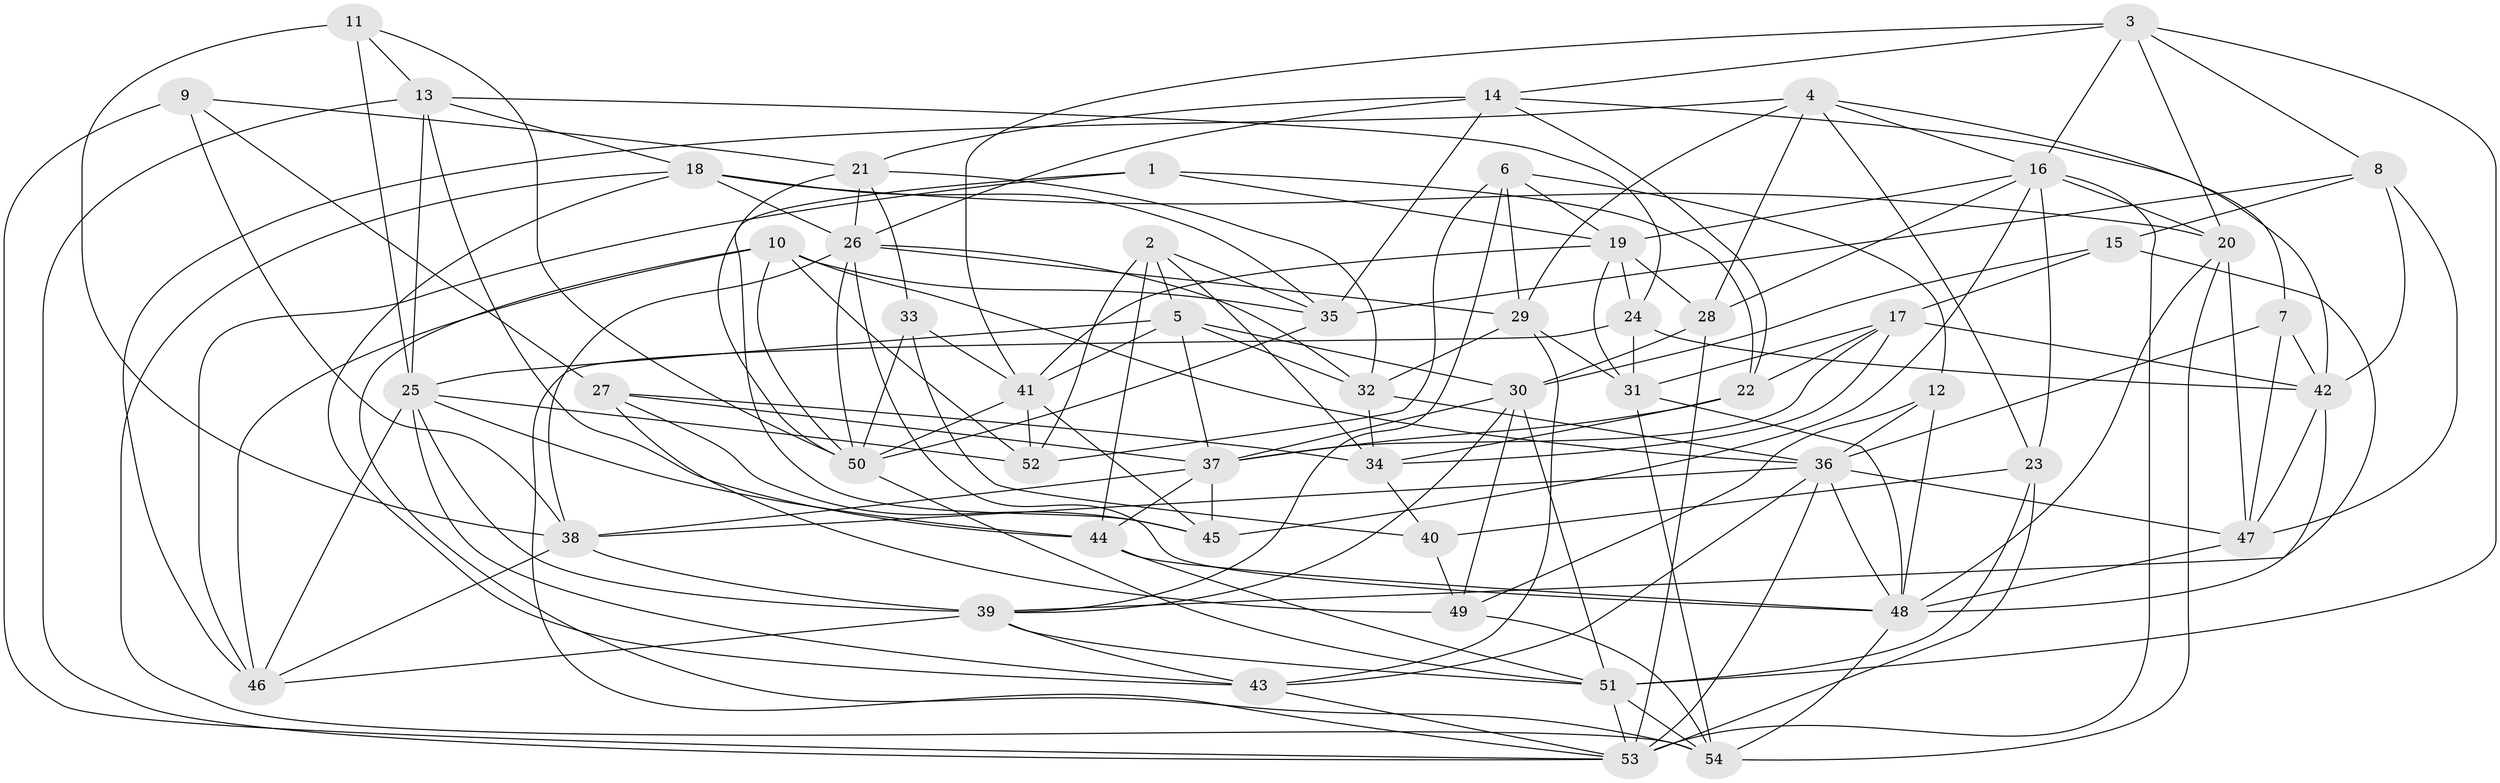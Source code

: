 // original degree distribution, {4: 1.0}
// Generated by graph-tools (version 1.1) at 2025/38/03/04/25 23:38:09]
// undirected, 54 vertices, 163 edges
graph export_dot {
  node [color=gray90,style=filled];
  1;
  2;
  3;
  4;
  5;
  6;
  7;
  8;
  9;
  10;
  11;
  12;
  13;
  14;
  15;
  16;
  17;
  18;
  19;
  20;
  21;
  22;
  23;
  24;
  25;
  26;
  27;
  28;
  29;
  30;
  31;
  32;
  33;
  34;
  35;
  36;
  37;
  38;
  39;
  40;
  41;
  42;
  43;
  44;
  45;
  46;
  47;
  48;
  49;
  50;
  51;
  52;
  53;
  54;
  1 -- 19 [weight=1.0];
  1 -- 22 [weight=1.0];
  1 -- 45 [weight=1.0];
  1 -- 46 [weight=1.0];
  2 -- 5 [weight=1.0];
  2 -- 34 [weight=1.0];
  2 -- 35 [weight=1.0];
  2 -- 44 [weight=1.0];
  2 -- 52 [weight=2.0];
  3 -- 8 [weight=1.0];
  3 -- 14 [weight=1.0];
  3 -- 16 [weight=1.0];
  3 -- 20 [weight=1.0];
  3 -- 41 [weight=1.0];
  3 -- 51 [weight=1.0];
  4 -- 7 [weight=1.0];
  4 -- 16 [weight=1.0];
  4 -- 23 [weight=1.0];
  4 -- 28 [weight=1.0];
  4 -- 29 [weight=1.0];
  4 -- 46 [weight=1.0];
  5 -- 25 [weight=1.0];
  5 -- 30 [weight=1.0];
  5 -- 32 [weight=1.0];
  5 -- 37 [weight=1.0];
  5 -- 41 [weight=1.0];
  6 -- 12 [weight=1.0];
  6 -- 19 [weight=2.0];
  6 -- 29 [weight=1.0];
  6 -- 39 [weight=1.0];
  6 -- 52 [weight=1.0];
  7 -- 36 [weight=1.0];
  7 -- 42 [weight=1.0];
  7 -- 47 [weight=1.0];
  8 -- 15 [weight=1.0];
  8 -- 35 [weight=2.0];
  8 -- 42 [weight=1.0];
  8 -- 47 [weight=1.0];
  9 -- 21 [weight=1.0];
  9 -- 27 [weight=1.0];
  9 -- 38 [weight=1.0];
  9 -- 53 [weight=1.0];
  10 -- 35 [weight=1.0];
  10 -- 36 [weight=1.0];
  10 -- 46 [weight=1.0];
  10 -- 50 [weight=1.0];
  10 -- 52 [weight=1.0];
  10 -- 54 [weight=1.0];
  11 -- 13 [weight=1.0];
  11 -- 25 [weight=1.0];
  11 -- 38 [weight=1.0];
  11 -- 50 [weight=1.0];
  12 -- 36 [weight=1.0];
  12 -- 48 [weight=1.0];
  12 -- 49 [weight=1.0];
  13 -- 18 [weight=1.0];
  13 -- 24 [weight=1.0];
  13 -- 25 [weight=1.0];
  13 -- 44 [weight=1.0];
  13 -- 53 [weight=1.0];
  14 -- 21 [weight=1.0];
  14 -- 22 [weight=2.0];
  14 -- 26 [weight=1.0];
  14 -- 35 [weight=2.0];
  14 -- 42 [weight=1.0];
  15 -- 17 [weight=1.0];
  15 -- 30 [weight=1.0];
  15 -- 39 [weight=1.0];
  16 -- 19 [weight=1.0];
  16 -- 20 [weight=1.0];
  16 -- 23 [weight=1.0];
  16 -- 28 [weight=1.0];
  16 -- 45 [weight=1.0];
  16 -- 53 [weight=1.0];
  17 -- 22 [weight=1.0];
  17 -- 31 [weight=1.0];
  17 -- 34 [weight=1.0];
  17 -- 37 [weight=1.0];
  17 -- 42 [weight=1.0];
  18 -- 20 [weight=1.0];
  18 -- 26 [weight=1.0];
  18 -- 35 [weight=1.0];
  18 -- 43 [weight=1.0];
  18 -- 54 [weight=1.0];
  19 -- 24 [weight=2.0];
  19 -- 28 [weight=2.0];
  19 -- 31 [weight=1.0];
  19 -- 41 [weight=1.0];
  20 -- 47 [weight=1.0];
  20 -- 48 [weight=1.0];
  20 -- 54 [weight=1.0];
  21 -- 26 [weight=1.0];
  21 -- 32 [weight=1.0];
  21 -- 33 [weight=1.0];
  21 -- 50 [weight=1.0];
  22 -- 34 [weight=1.0];
  22 -- 37 [weight=1.0];
  23 -- 40 [weight=1.0];
  23 -- 51 [weight=1.0];
  23 -- 53 [weight=2.0];
  24 -- 31 [weight=1.0];
  24 -- 42 [weight=1.0];
  24 -- 53 [weight=1.0];
  25 -- 39 [weight=1.0];
  25 -- 43 [weight=1.0];
  25 -- 44 [weight=1.0];
  25 -- 46 [weight=1.0];
  25 -- 52 [weight=1.0];
  26 -- 29 [weight=1.0];
  26 -- 32 [weight=1.0];
  26 -- 38 [weight=1.0];
  26 -- 48 [weight=1.0];
  26 -- 50 [weight=1.0];
  27 -- 34 [weight=1.0];
  27 -- 37 [weight=2.0];
  27 -- 45 [weight=1.0];
  27 -- 49 [weight=1.0];
  28 -- 30 [weight=1.0];
  28 -- 53 [weight=1.0];
  29 -- 31 [weight=1.0];
  29 -- 32 [weight=1.0];
  29 -- 43 [weight=1.0];
  30 -- 37 [weight=1.0];
  30 -- 39 [weight=1.0];
  30 -- 49 [weight=1.0];
  30 -- 51 [weight=2.0];
  31 -- 48 [weight=1.0];
  31 -- 54 [weight=1.0];
  32 -- 34 [weight=1.0];
  32 -- 36 [weight=1.0];
  33 -- 40 [weight=2.0];
  33 -- 41 [weight=2.0];
  33 -- 50 [weight=1.0];
  34 -- 40 [weight=1.0];
  35 -- 50 [weight=1.0];
  36 -- 38 [weight=2.0];
  36 -- 43 [weight=1.0];
  36 -- 47 [weight=1.0];
  36 -- 48 [weight=1.0];
  36 -- 53 [weight=1.0];
  37 -- 38 [weight=1.0];
  37 -- 44 [weight=1.0];
  37 -- 45 [weight=2.0];
  38 -- 39 [weight=1.0];
  38 -- 46 [weight=1.0];
  39 -- 43 [weight=1.0];
  39 -- 46 [weight=1.0];
  39 -- 51 [weight=1.0];
  40 -- 49 [weight=2.0];
  41 -- 45 [weight=1.0];
  41 -- 50 [weight=1.0];
  41 -- 52 [weight=1.0];
  42 -- 47 [weight=1.0];
  42 -- 48 [weight=2.0];
  43 -- 53 [weight=1.0];
  44 -- 48 [weight=1.0];
  44 -- 51 [weight=1.0];
  47 -- 48 [weight=1.0];
  48 -- 54 [weight=1.0];
  49 -- 54 [weight=1.0];
  50 -- 51 [weight=1.0];
  51 -- 53 [weight=1.0];
  51 -- 54 [weight=2.0];
}
